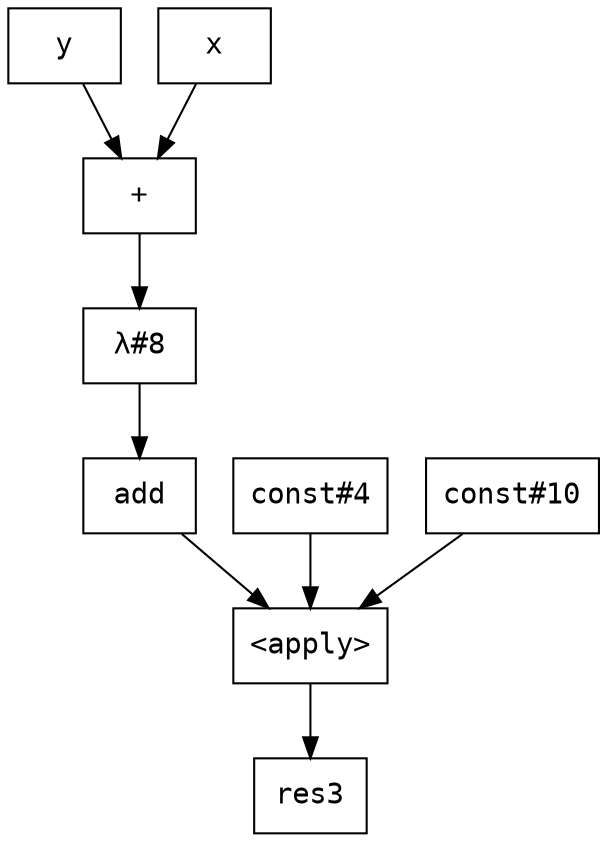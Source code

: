 digraph G {
  node [fontname="Courier",shape=box];
  flowInst0 [label="res3"];
  flowInst1 [label="add"];
  flowInst2 [label="const#4"];
  flowInst3 [label="const#10"];
  flowInst4 [label="<apply>"];
  flowInst5 [label="y"];
  flowInst6 [label="x"];
  flowInst7 [label="+"];
  flowInst8 [label="λ#8"];
  flowInst8 -> flowInst1;
  flowInst7 -> flowInst8;
  flowInst5 -> flowInst7;
  flowInst6 -> flowInst7;
  flowInst4 -> flowInst0;
  flowInst3 -> flowInst4;
  flowInst2 -> flowInst4;
  flowInst1 -> flowInst4;
}
